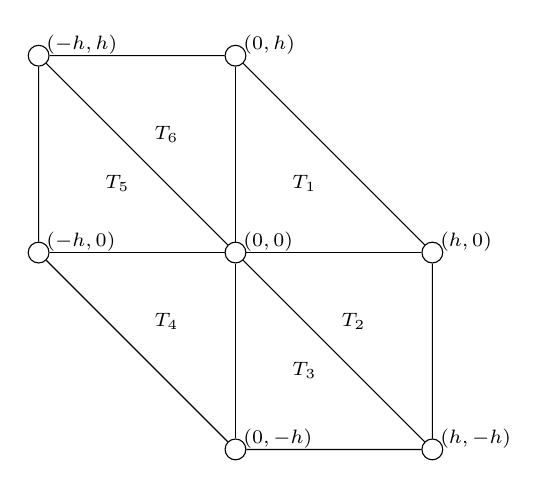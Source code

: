 \begin{tikzpicture}[scale=2.5]
    \scriptsize

    % Place the nodes
    \node[circle,draw=black,label={[anchor=west]$(0,0)$}] (00)  at (0,0)  {};
    \node[circle,draw=black,label={[anchor=west]$(0,h)$}] (01)  at (0,1) {};
    \node[circle,draw=black,label={[anchor=west]$(h,0)$}] (10)  at (1,0)  {};
    \node[circle,draw=black,label={[anchor=west]$(-h,0)$}] (-10) at (-1,0) {};
    \node[circle,draw=black,label={[anchor=west]$(0,-h)$}] (0-1) at (0,-1) {};
    \node[circle,draw=black,label={[anchor=west]$(-h,h)$}] (-11) at (-1,1) {};
    \node[circle,draw=black,label={[anchor=west]$(h,-h)$}] (1-1) at (1,-1) {};

    % Draw the lines
    \draw (00) -- (01);
    \draw (00) -- (10);
    \draw (01) -- (10);
    \draw (00) -- (-10);
    \draw (00) -- (0-1);
    \draw (-11) -- (01);
    \draw (-11) -- (00);
    \draw (-11) -- (-10);
    \draw (-10) -- (0-1);
    \draw (0-1) -- (1-1);
    \draw (1-1) -- (10);
    \draw (00) -- (1-1);

    % Finally the T's
    \node (T1) at (0.35,0.35) {$T_1$};
    \node (T2) at (0.6, -0.35) {$T_2$};
    \node (T3) at (0.35, -0.6) {$T_3$};
    \node (T4) at (-0.35,-0.35) {$T_4$};
    \node (T5) at (-0.6, 0.35) {$T_5$};
    \node (T6) at (-0.35, 0.6) {$T_6$};

\end{tikzpicture}


